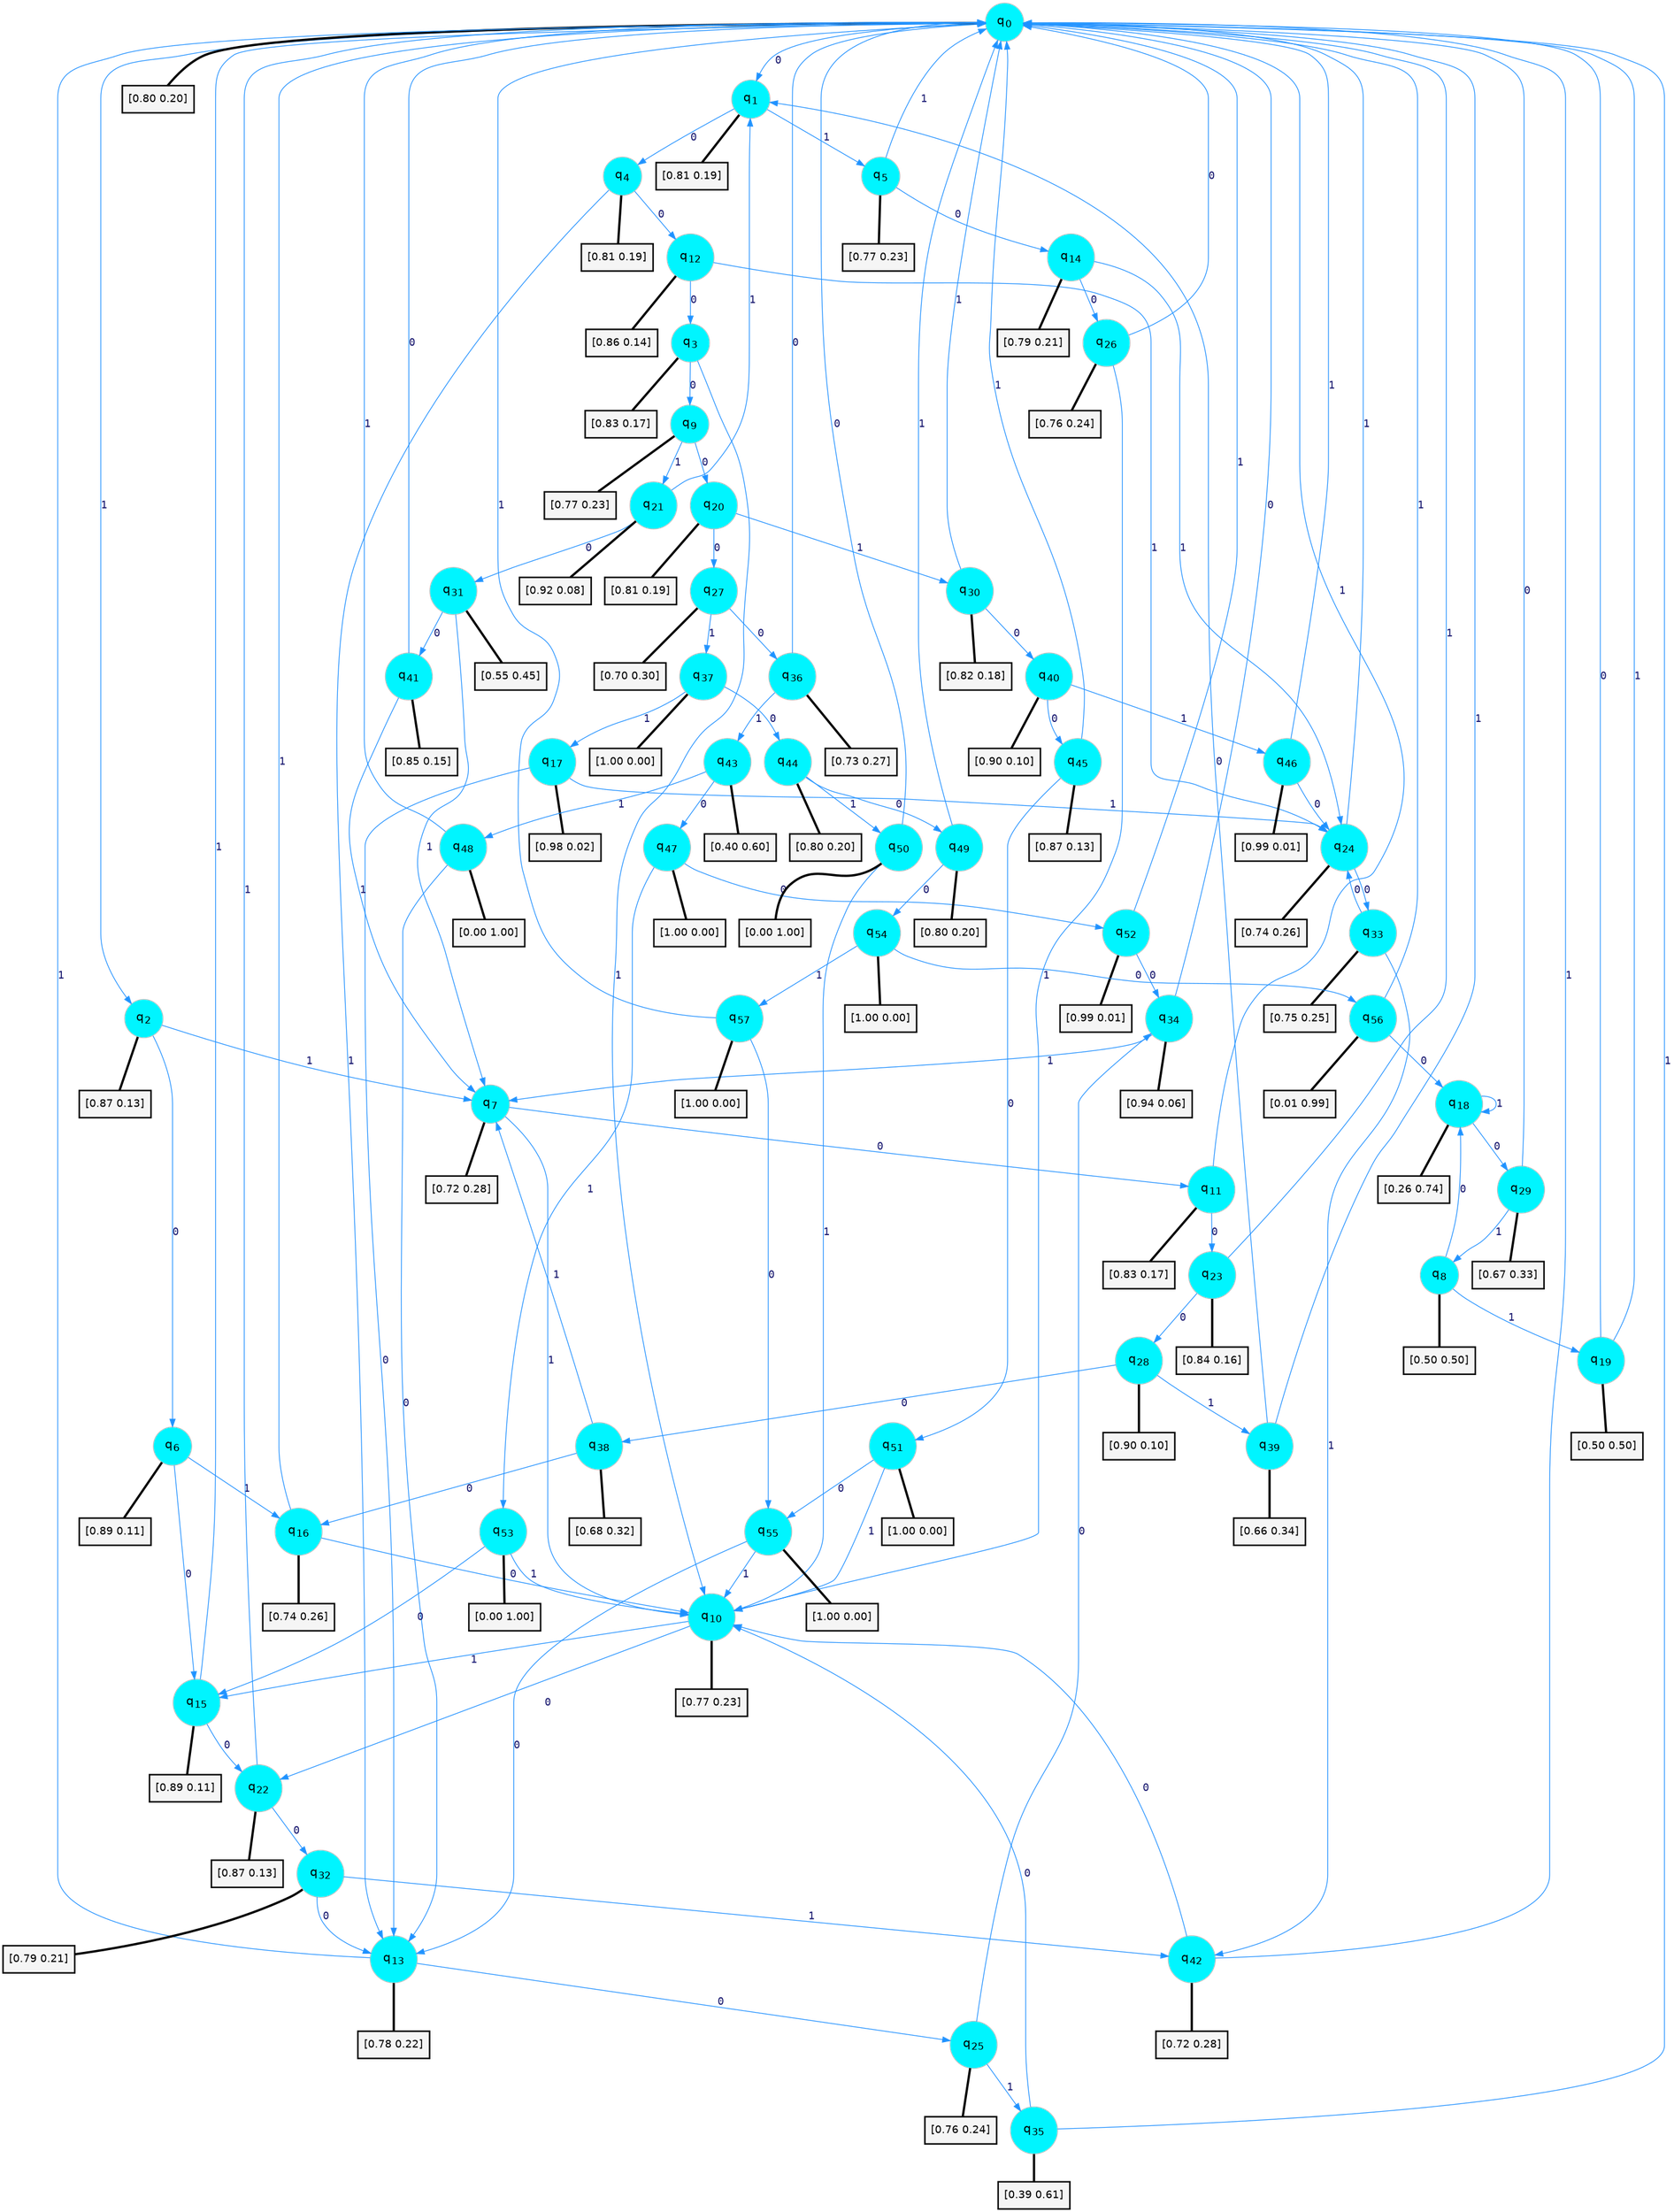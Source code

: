 digraph G {
graph [
bgcolor=transparent, dpi=300, rankdir=TD, size="40,25"];
node [
color=gray, fillcolor=turquoise1, fontcolor=black, fontname=Helvetica, fontsize=16, fontweight=bold, shape=circle, style=filled];
edge [
arrowsize=1, color=dodgerblue1, fontcolor=midnightblue, fontname=courier, fontweight=bold, penwidth=1, style=solid, weight=20];
0[label=<q<SUB>0</SUB>>];
1[label=<q<SUB>1</SUB>>];
2[label=<q<SUB>2</SUB>>];
3[label=<q<SUB>3</SUB>>];
4[label=<q<SUB>4</SUB>>];
5[label=<q<SUB>5</SUB>>];
6[label=<q<SUB>6</SUB>>];
7[label=<q<SUB>7</SUB>>];
8[label=<q<SUB>8</SUB>>];
9[label=<q<SUB>9</SUB>>];
10[label=<q<SUB>10</SUB>>];
11[label=<q<SUB>11</SUB>>];
12[label=<q<SUB>12</SUB>>];
13[label=<q<SUB>13</SUB>>];
14[label=<q<SUB>14</SUB>>];
15[label=<q<SUB>15</SUB>>];
16[label=<q<SUB>16</SUB>>];
17[label=<q<SUB>17</SUB>>];
18[label=<q<SUB>18</SUB>>];
19[label=<q<SUB>19</SUB>>];
20[label=<q<SUB>20</SUB>>];
21[label=<q<SUB>21</SUB>>];
22[label=<q<SUB>22</SUB>>];
23[label=<q<SUB>23</SUB>>];
24[label=<q<SUB>24</SUB>>];
25[label=<q<SUB>25</SUB>>];
26[label=<q<SUB>26</SUB>>];
27[label=<q<SUB>27</SUB>>];
28[label=<q<SUB>28</SUB>>];
29[label=<q<SUB>29</SUB>>];
30[label=<q<SUB>30</SUB>>];
31[label=<q<SUB>31</SUB>>];
32[label=<q<SUB>32</SUB>>];
33[label=<q<SUB>33</SUB>>];
34[label=<q<SUB>34</SUB>>];
35[label=<q<SUB>35</SUB>>];
36[label=<q<SUB>36</SUB>>];
37[label=<q<SUB>37</SUB>>];
38[label=<q<SUB>38</SUB>>];
39[label=<q<SUB>39</SUB>>];
40[label=<q<SUB>40</SUB>>];
41[label=<q<SUB>41</SUB>>];
42[label=<q<SUB>42</SUB>>];
43[label=<q<SUB>43</SUB>>];
44[label=<q<SUB>44</SUB>>];
45[label=<q<SUB>45</SUB>>];
46[label=<q<SUB>46</SUB>>];
47[label=<q<SUB>47</SUB>>];
48[label=<q<SUB>48</SUB>>];
49[label=<q<SUB>49</SUB>>];
50[label=<q<SUB>50</SUB>>];
51[label=<q<SUB>51</SUB>>];
52[label=<q<SUB>52</SUB>>];
53[label=<q<SUB>53</SUB>>];
54[label=<q<SUB>54</SUB>>];
55[label=<q<SUB>55</SUB>>];
56[label=<q<SUB>56</SUB>>];
57[label=<q<SUB>57</SUB>>];
58[label="[0.80 0.20]", shape=box,fontcolor=black, fontname=Helvetica, fontsize=14, penwidth=2, fillcolor=whitesmoke,color=black];
59[label="[0.81 0.19]", shape=box,fontcolor=black, fontname=Helvetica, fontsize=14, penwidth=2, fillcolor=whitesmoke,color=black];
60[label="[0.87 0.13]", shape=box,fontcolor=black, fontname=Helvetica, fontsize=14, penwidth=2, fillcolor=whitesmoke,color=black];
61[label="[0.83 0.17]", shape=box,fontcolor=black, fontname=Helvetica, fontsize=14, penwidth=2, fillcolor=whitesmoke,color=black];
62[label="[0.81 0.19]", shape=box,fontcolor=black, fontname=Helvetica, fontsize=14, penwidth=2, fillcolor=whitesmoke,color=black];
63[label="[0.77 0.23]", shape=box,fontcolor=black, fontname=Helvetica, fontsize=14, penwidth=2, fillcolor=whitesmoke,color=black];
64[label="[0.89 0.11]", shape=box,fontcolor=black, fontname=Helvetica, fontsize=14, penwidth=2, fillcolor=whitesmoke,color=black];
65[label="[0.72 0.28]", shape=box,fontcolor=black, fontname=Helvetica, fontsize=14, penwidth=2, fillcolor=whitesmoke,color=black];
66[label="[0.50 0.50]", shape=box,fontcolor=black, fontname=Helvetica, fontsize=14, penwidth=2, fillcolor=whitesmoke,color=black];
67[label="[0.77 0.23]", shape=box,fontcolor=black, fontname=Helvetica, fontsize=14, penwidth=2, fillcolor=whitesmoke,color=black];
68[label="[0.77 0.23]", shape=box,fontcolor=black, fontname=Helvetica, fontsize=14, penwidth=2, fillcolor=whitesmoke,color=black];
69[label="[0.83 0.17]", shape=box,fontcolor=black, fontname=Helvetica, fontsize=14, penwidth=2, fillcolor=whitesmoke,color=black];
70[label="[0.86 0.14]", shape=box,fontcolor=black, fontname=Helvetica, fontsize=14, penwidth=2, fillcolor=whitesmoke,color=black];
71[label="[0.78 0.22]", shape=box,fontcolor=black, fontname=Helvetica, fontsize=14, penwidth=2, fillcolor=whitesmoke,color=black];
72[label="[0.79 0.21]", shape=box,fontcolor=black, fontname=Helvetica, fontsize=14, penwidth=2, fillcolor=whitesmoke,color=black];
73[label="[0.89 0.11]", shape=box,fontcolor=black, fontname=Helvetica, fontsize=14, penwidth=2, fillcolor=whitesmoke,color=black];
74[label="[0.74 0.26]", shape=box,fontcolor=black, fontname=Helvetica, fontsize=14, penwidth=2, fillcolor=whitesmoke,color=black];
75[label="[0.98 0.02]", shape=box,fontcolor=black, fontname=Helvetica, fontsize=14, penwidth=2, fillcolor=whitesmoke,color=black];
76[label="[0.26 0.74]", shape=box,fontcolor=black, fontname=Helvetica, fontsize=14, penwidth=2, fillcolor=whitesmoke,color=black];
77[label="[0.50 0.50]", shape=box,fontcolor=black, fontname=Helvetica, fontsize=14, penwidth=2, fillcolor=whitesmoke,color=black];
78[label="[0.81 0.19]", shape=box,fontcolor=black, fontname=Helvetica, fontsize=14, penwidth=2, fillcolor=whitesmoke,color=black];
79[label="[0.92 0.08]", shape=box,fontcolor=black, fontname=Helvetica, fontsize=14, penwidth=2, fillcolor=whitesmoke,color=black];
80[label="[0.87 0.13]", shape=box,fontcolor=black, fontname=Helvetica, fontsize=14, penwidth=2, fillcolor=whitesmoke,color=black];
81[label="[0.84 0.16]", shape=box,fontcolor=black, fontname=Helvetica, fontsize=14, penwidth=2, fillcolor=whitesmoke,color=black];
82[label="[0.74 0.26]", shape=box,fontcolor=black, fontname=Helvetica, fontsize=14, penwidth=2, fillcolor=whitesmoke,color=black];
83[label="[0.76 0.24]", shape=box,fontcolor=black, fontname=Helvetica, fontsize=14, penwidth=2, fillcolor=whitesmoke,color=black];
84[label="[0.76 0.24]", shape=box,fontcolor=black, fontname=Helvetica, fontsize=14, penwidth=2, fillcolor=whitesmoke,color=black];
85[label="[0.70 0.30]", shape=box,fontcolor=black, fontname=Helvetica, fontsize=14, penwidth=2, fillcolor=whitesmoke,color=black];
86[label="[0.90 0.10]", shape=box,fontcolor=black, fontname=Helvetica, fontsize=14, penwidth=2, fillcolor=whitesmoke,color=black];
87[label="[0.67 0.33]", shape=box,fontcolor=black, fontname=Helvetica, fontsize=14, penwidth=2, fillcolor=whitesmoke,color=black];
88[label="[0.82 0.18]", shape=box,fontcolor=black, fontname=Helvetica, fontsize=14, penwidth=2, fillcolor=whitesmoke,color=black];
89[label="[0.55 0.45]", shape=box,fontcolor=black, fontname=Helvetica, fontsize=14, penwidth=2, fillcolor=whitesmoke,color=black];
90[label="[0.79 0.21]", shape=box,fontcolor=black, fontname=Helvetica, fontsize=14, penwidth=2, fillcolor=whitesmoke,color=black];
91[label="[0.75 0.25]", shape=box,fontcolor=black, fontname=Helvetica, fontsize=14, penwidth=2, fillcolor=whitesmoke,color=black];
92[label="[0.94 0.06]", shape=box,fontcolor=black, fontname=Helvetica, fontsize=14, penwidth=2, fillcolor=whitesmoke,color=black];
93[label="[0.39 0.61]", shape=box,fontcolor=black, fontname=Helvetica, fontsize=14, penwidth=2, fillcolor=whitesmoke,color=black];
94[label="[0.73 0.27]", shape=box,fontcolor=black, fontname=Helvetica, fontsize=14, penwidth=2, fillcolor=whitesmoke,color=black];
95[label="[1.00 0.00]", shape=box,fontcolor=black, fontname=Helvetica, fontsize=14, penwidth=2, fillcolor=whitesmoke,color=black];
96[label="[0.68 0.32]", shape=box,fontcolor=black, fontname=Helvetica, fontsize=14, penwidth=2, fillcolor=whitesmoke,color=black];
97[label="[0.66 0.34]", shape=box,fontcolor=black, fontname=Helvetica, fontsize=14, penwidth=2, fillcolor=whitesmoke,color=black];
98[label="[0.90 0.10]", shape=box,fontcolor=black, fontname=Helvetica, fontsize=14, penwidth=2, fillcolor=whitesmoke,color=black];
99[label="[0.85 0.15]", shape=box,fontcolor=black, fontname=Helvetica, fontsize=14, penwidth=2, fillcolor=whitesmoke,color=black];
100[label="[0.72 0.28]", shape=box,fontcolor=black, fontname=Helvetica, fontsize=14, penwidth=2, fillcolor=whitesmoke,color=black];
101[label="[0.40 0.60]", shape=box,fontcolor=black, fontname=Helvetica, fontsize=14, penwidth=2, fillcolor=whitesmoke,color=black];
102[label="[0.80 0.20]", shape=box,fontcolor=black, fontname=Helvetica, fontsize=14, penwidth=2, fillcolor=whitesmoke,color=black];
103[label="[0.87 0.13]", shape=box,fontcolor=black, fontname=Helvetica, fontsize=14, penwidth=2, fillcolor=whitesmoke,color=black];
104[label="[0.99 0.01]", shape=box,fontcolor=black, fontname=Helvetica, fontsize=14, penwidth=2, fillcolor=whitesmoke,color=black];
105[label="[1.00 0.00]", shape=box,fontcolor=black, fontname=Helvetica, fontsize=14, penwidth=2, fillcolor=whitesmoke,color=black];
106[label="[0.00 1.00]", shape=box,fontcolor=black, fontname=Helvetica, fontsize=14, penwidth=2, fillcolor=whitesmoke,color=black];
107[label="[0.80 0.20]", shape=box,fontcolor=black, fontname=Helvetica, fontsize=14, penwidth=2, fillcolor=whitesmoke,color=black];
108[label="[0.00 1.00]", shape=box,fontcolor=black, fontname=Helvetica, fontsize=14, penwidth=2, fillcolor=whitesmoke,color=black];
109[label="[1.00 0.00]", shape=box,fontcolor=black, fontname=Helvetica, fontsize=14, penwidth=2, fillcolor=whitesmoke,color=black];
110[label="[0.99 0.01]", shape=box,fontcolor=black, fontname=Helvetica, fontsize=14, penwidth=2, fillcolor=whitesmoke,color=black];
111[label="[0.00 1.00]", shape=box,fontcolor=black, fontname=Helvetica, fontsize=14, penwidth=2, fillcolor=whitesmoke,color=black];
112[label="[1.00 0.00]", shape=box,fontcolor=black, fontname=Helvetica, fontsize=14, penwidth=2, fillcolor=whitesmoke,color=black];
113[label="[1.00 0.00]", shape=box,fontcolor=black, fontname=Helvetica, fontsize=14, penwidth=2, fillcolor=whitesmoke,color=black];
114[label="[0.01 0.99]", shape=box,fontcolor=black, fontname=Helvetica, fontsize=14, penwidth=2, fillcolor=whitesmoke,color=black];
115[label="[1.00 0.00]", shape=box,fontcolor=black, fontname=Helvetica, fontsize=14, penwidth=2, fillcolor=whitesmoke,color=black];
0->1 [label=0];
0->2 [label=1];
0->58 [arrowhead=none, penwidth=3,color=black];
1->4 [label=0];
1->5 [label=1];
1->59 [arrowhead=none, penwidth=3,color=black];
2->6 [label=0];
2->7 [label=1];
2->60 [arrowhead=none, penwidth=3,color=black];
3->9 [label=0];
3->10 [label=1];
3->61 [arrowhead=none, penwidth=3,color=black];
4->12 [label=0];
4->13 [label=1];
4->62 [arrowhead=none, penwidth=3,color=black];
5->14 [label=0];
5->0 [label=1];
5->63 [arrowhead=none, penwidth=3,color=black];
6->15 [label=0];
6->16 [label=1];
6->64 [arrowhead=none, penwidth=3,color=black];
7->11 [label=0];
7->10 [label=1];
7->65 [arrowhead=none, penwidth=3,color=black];
8->18 [label=0];
8->19 [label=1];
8->66 [arrowhead=none, penwidth=3,color=black];
9->20 [label=0];
9->21 [label=1];
9->67 [arrowhead=none, penwidth=3,color=black];
10->22 [label=0];
10->15 [label=1];
10->68 [arrowhead=none, penwidth=3,color=black];
11->23 [label=0];
11->0 [label=1];
11->69 [arrowhead=none, penwidth=3,color=black];
12->3 [label=0];
12->24 [label=1];
12->70 [arrowhead=none, penwidth=3,color=black];
13->25 [label=0];
13->0 [label=1];
13->71 [arrowhead=none, penwidth=3,color=black];
14->26 [label=0];
14->24 [label=1];
14->72 [arrowhead=none, penwidth=3,color=black];
15->22 [label=0];
15->0 [label=1];
15->73 [arrowhead=none, penwidth=3,color=black];
16->10 [label=0];
16->0 [label=1];
16->74 [arrowhead=none, penwidth=3,color=black];
17->13 [label=0];
17->24 [label=1];
17->75 [arrowhead=none, penwidth=3,color=black];
18->29 [label=0];
18->18 [label=1];
18->76 [arrowhead=none, penwidth=3,color=black];
19->0 [label=0];
19->0 [label=1];
19->77 [arrowhead=none, penwidth=3,color=black];
20->27 [label=0];
20->30 [label=1];
20->78 [arrowhead=none, penwidth=3,color=black];
21->31 [label=0];
21->1 [label=1];
21->79 [arrowhead=none, penwidth=3,color=black];
22->32 [label=0];
22->0 [label=1];
22->80 [arrowhead=none, penwidth=3,color=black];
23->28 [label=0];
23->0 [label=1];
23->81 [arrowhead=none, penwidth=3,color=black];
24->33 [label=0];
24->0 [label=1];
24->82 [arrowhead=none, penwidth=3,color=black];
25->34 [label=0];
25->35 [label=1];
25->83 [arrowhead=none, penwidth=3,color=black];
26->0 [label=0];
26->10 [label=1];
26->84 [arrowhead=none, penwidth=3,color=black];
27->36 [label=0];
27->37 [label=1];
27->85 [arrowhead=none, penwidth=3,color=black];
28->38 [label=0];
28->39 [label=1];
28->86 [arrowhead=none, penwidth=3,color=black];
29->0 [label=0];
29->8 [label=1];
29->87 [arrowhead=none, penwidth=3,color=black];
30->40 [label=0];
30->0 [label=1];
30->88 [arrowhead=none, penwidth=3,color=black];
31->41 [label=0];
31->7 [label=1];
31->89 [arrowhead=none, penwidth=3,color=black];
32->13 [label=0];
32->42 [label=1];
32->90 [arrowhead=none, penwidth=3,color=black];
33->24 [label=0];
33->42 [label=1];
33->91 [arrowhead=none, penwidth=3,color=black];
34->0 [label=0];
34->7 [label=1];
34->92 [arrowhead=none, penwidth=3,color=black];
35->10 [label=0];
35->0 [label=1];
35->93 [arrowhead=none, penwidth=3,color=black];
36->0 [label=0];
36->43 [label=1];
36->94 [arrowhead=none, penwidth=3,color=black];
37->44 [label=0];
37->17 [label=1];
37->95 [arrowhead=none, penwidth=3,color=black];
38->16 [label=0];
38->7 [label=1];
38->96 [arrowhead=none, penwidth=3,color=black];
39->1 [label=0];
39->0 [label=1];
39->97 [arrowhead=none, penwidth=3,color=black];
40->45 [label=0];
40->46 [label=1];
40->98 [arrowhead=none, penwidth=3,color=black];
41->0 [label=0];
41->7 [label=1];
41->99 [arrowhead=none, penwidth=3,color=black];
42->10 [label=0];
42->0 [label=1];
42->100 [arrowhead=none, penwidth=3,color=black];
43->47 [label=0];
43->48 [label=1];
43->101 [arrowhead=none, penwidth=3,color=black];
44->49 [label=0];
44->50 [label=1];
44->102 [arrowhead=none, penwidth=3,color=black];
45->51 [label=0];
45->0 [label=1];
45->103 [arrowhead=none, penwidth=3,color=black];
46->24 [label=0];
46->0 [label=1];
46->104 [arrowhead=none, penwidth=3,color=black];
47->52 [label=0];
47->53 [label=1];
47->105 [arrowhead=none, penwidth=3,color=black];
48->13 [label=0];
48->0 [label=1];
48->106 [arrowhead=none, penwidth=3,color=black];
49->54 [label=0];
49->0 [label=1];
49->107 [arrowhead=none, penwidth=3,color=black];
50->0 [label=0];
50->10 [label=1];
50->108 [arrowhead=none, penwidth=3,color=black];
51->55 [label=0];
51->10 [label=1];
51->109 [arrowhead=none, penwidth=3,color=black];
52->34 [label=0];
52->0 [label=1];
52->110 [arrowhead=none, penwidth=3,color=black];
53->15 [label=0];
53->10 [label=1];
53->111 [arrowhead=none, penwidth=3,color=black];
54->56 [label=0];
54->57 [label=1];
54->112 [arrowhead=none, penwidth=3,color=black];
55->13 [label=0];
55->10 [label=1];
55->113 [arrowhead=none, penwidth=3,color=black];
56->18 [label=0];
56->0 [label=1];
56->114 [arrowhead=none, penwidth=3,color=black];
57->55 [label=0];
57->0 [label=1];
57->115 [arrowhead=none, penwidth=3,color=black];
}
